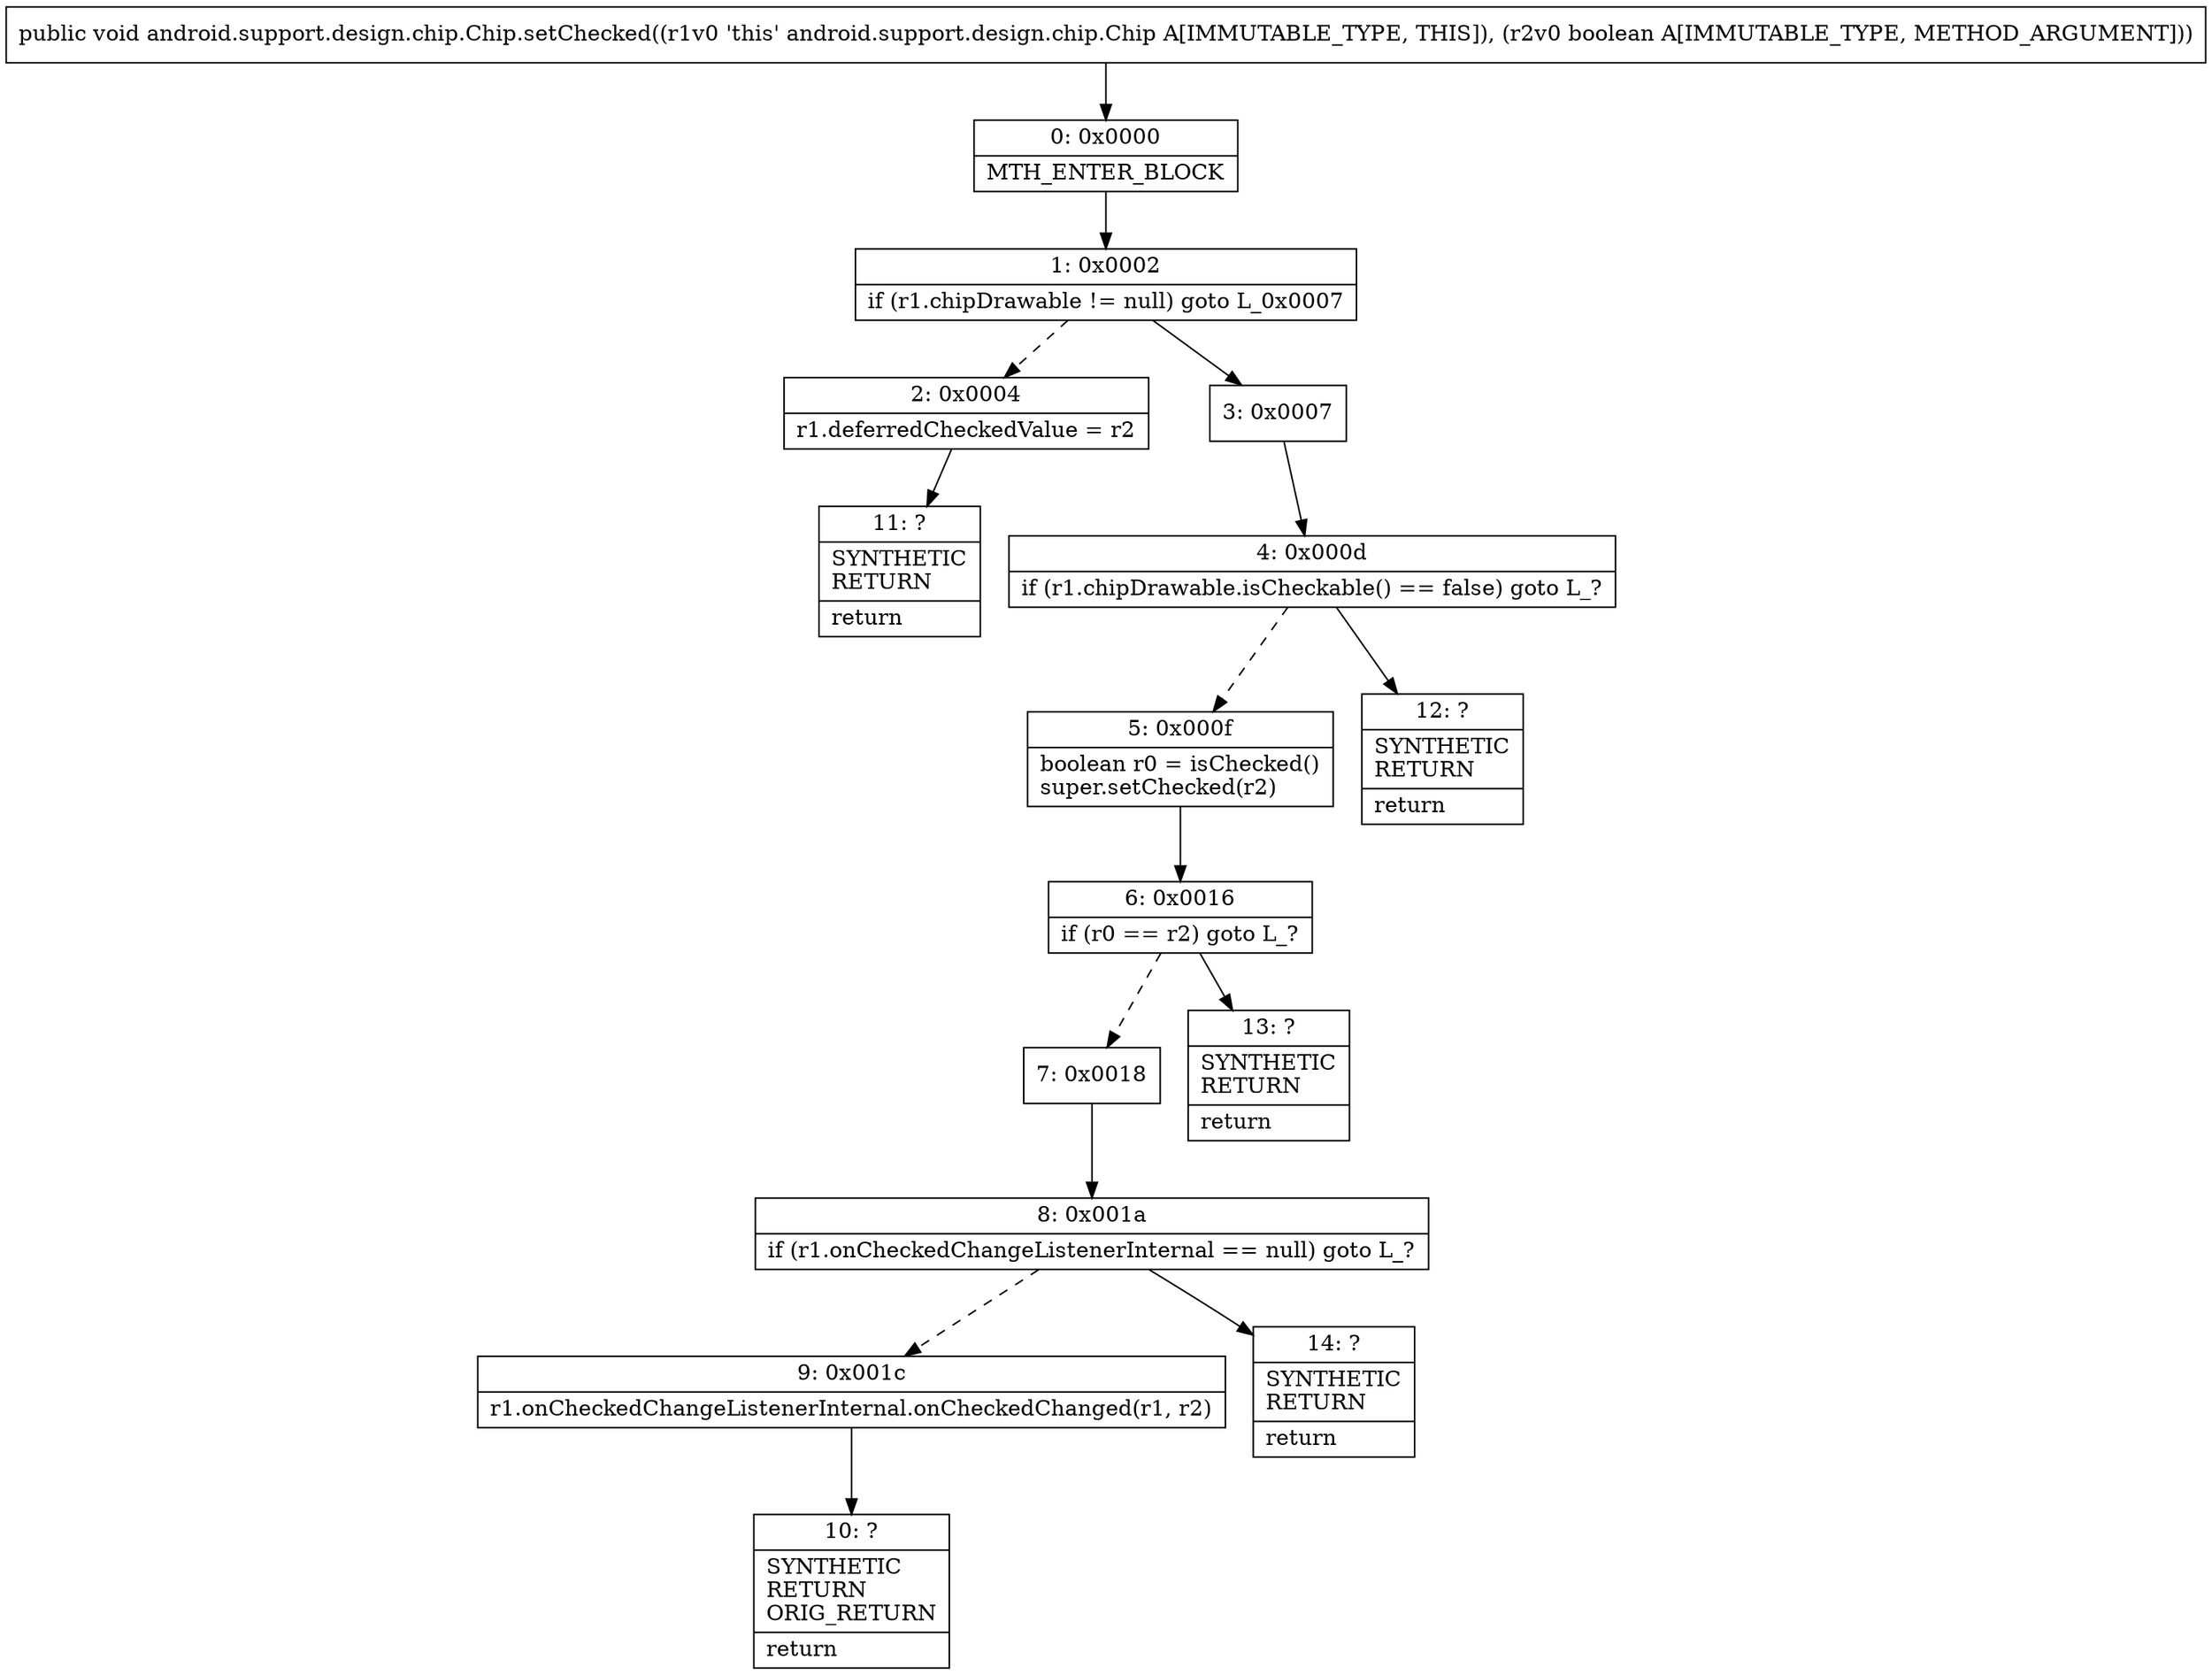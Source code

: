 digraph "CFG forandroid.support.design.chip.Chip.setChecked(Z)V" {
Node_0 [shape=record,label="{0\:\ 0x0000|MTH_ENTER_BLOCK\l}"];
Node_1 [shape=record,label="{1\:\ 0x0002|if (r1.chipDrawable != null) goto L_0x0007\l}"];
Node_2 [shape=record,label="{2\:\ 0x0004|r1.deferredCheckedValue = r2\l}"];
Node_3 [shape=record,label="{3\:\ 0x0007}"];
Node_4 [shape=record,label="{4\:\ 0x000d|if (r1.chipDrawable.isCheckable() == false) goto L_?\l}"];
Node_5 [shape=record,label="{5\:\ 0x000f|boolean r0 = isChecked()\lsuper.setChecked(r2)\l}"];
Node_6 [shape=record,label="{6\:\ 0x0016|if (r0 == r2) goto L_?\l}"];
Node_7 [shape=record,label="{7\:\ 0x0018}"];
Node_8 [shape=record,label="{8\:\ 0x001a|if (r1.onCheckedChangeListenerInternal == null) goto L_?\l}"];
Node_9 [shape=record,label="{9\:\ 0x001c|r1.onCheckedChangeListenerInternal.onCheckedChanged(r1, r2)\l}"];
Node_10 [shape=record,label="{10\:\ ?|SYNTHETIC\lRETURN\lORIG_RETURN\l|return\l}"];
Node_11 [shape=record,label="{11\:\ ?|SYNTHETIC\lRETURN\l|return\l}"];
Node_12 [shape=record,label="{12\:\ ?|SYNTHETIC\lRETURN\l|return\l}"];
Node_13 [shape=record,label="{13\:\ ?|SYNTHETIC\lRETURN\l|return\l}"];
Node_14 [shape=record,label="{14\:\ ?|SYNTHETIC\lRETURN\l|return\l}"];
MethodNode[shape=record,label="{public void android.support.design.chip.Chip.setChecked((r1v0 'this' android.support.design.chip.Chip A[IMMUTABLE_TYPE, THIS]), (r2v0 boolean A[IMMUTABLE_TYPE, METHOD_ARGUMENT])) }"];
MethodNode -> Node_0;
Node_0 -> Node_1;
Node_1 -> Node_2[style=dashed];
Node_1 -> Node_3;
Node_2 -> Node_11;
Node_3 -> Node_4;
Node_4 -> Node_5[style=dashed];
Node_4 -> Node_12;
Node_5 -> Node_6;
Node_6 -> Node_7[style=dashed];
Node_6 -> Node_13;
Node_7 -> Node_8;
Node_8 -> Node_9[style=dashed];
Node_8 -> Node_14;
Node_9 -> Node_10;
}

